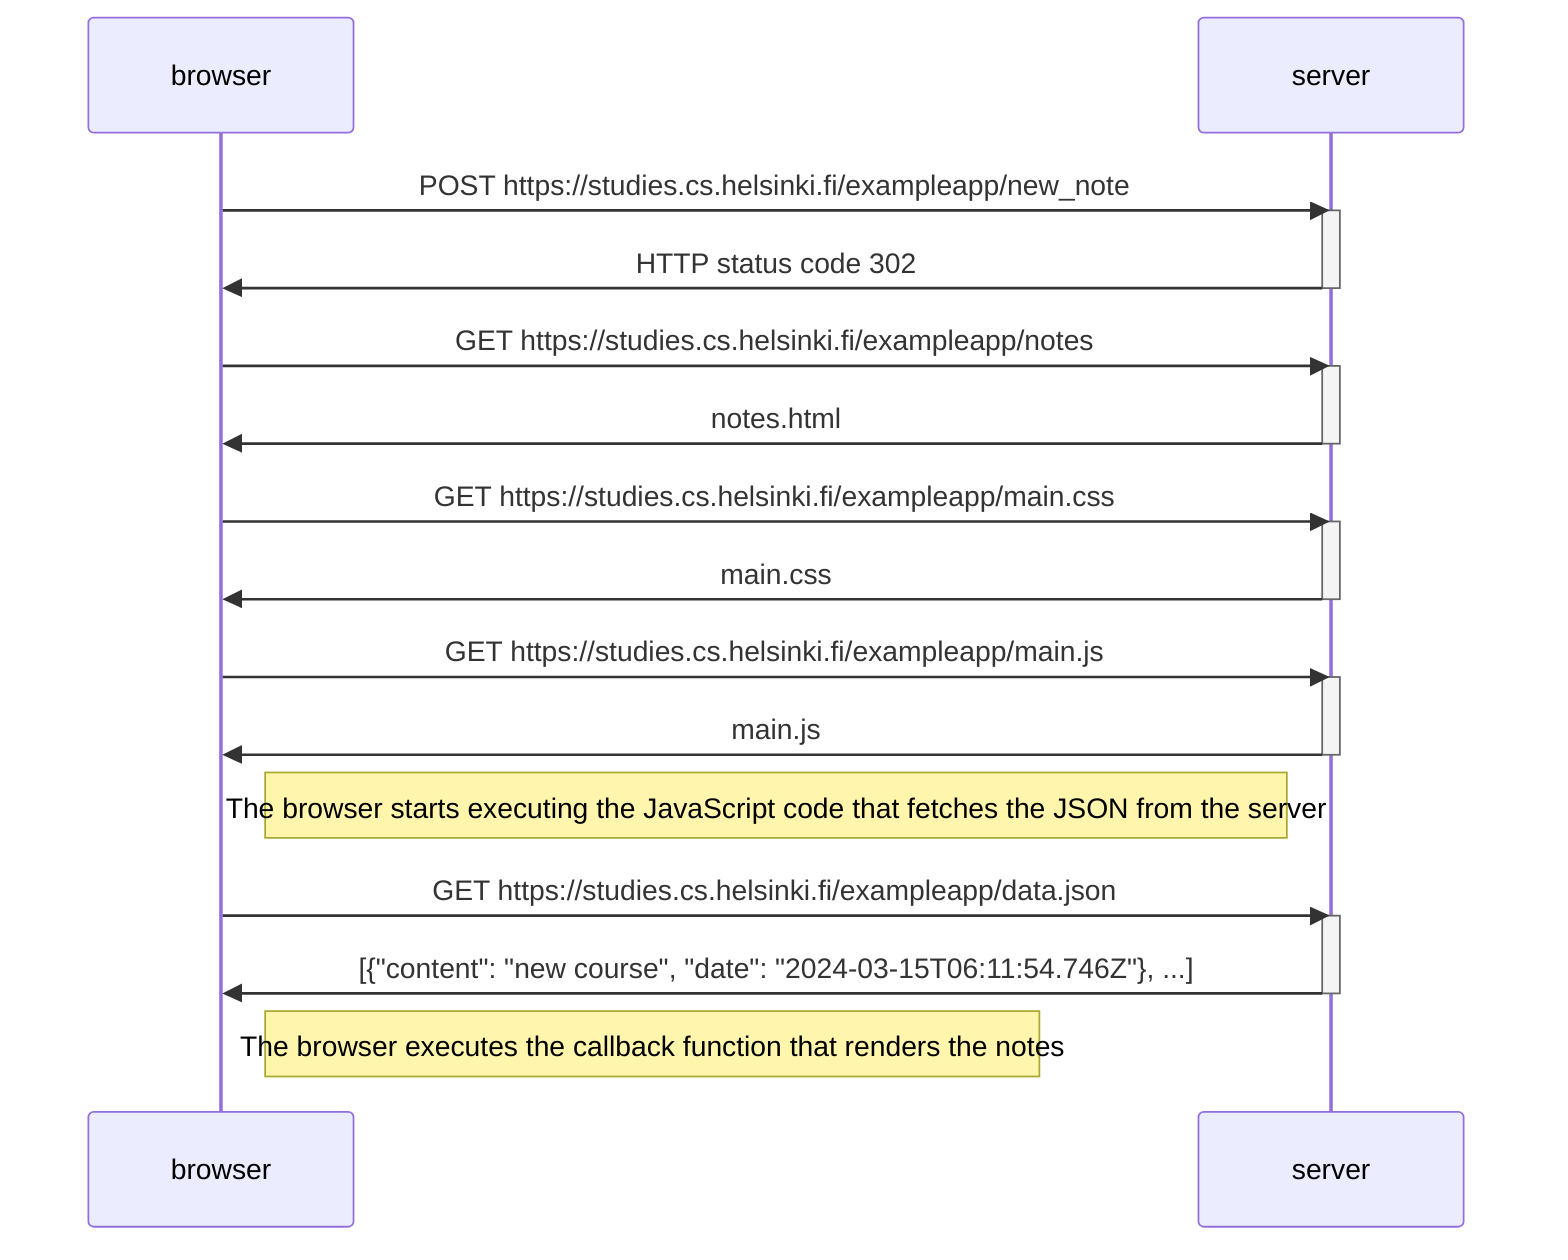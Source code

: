 sequenceDiagram
    participant browser
    participant server

    browser ->> server: POST https://studies.cs.helsinki.fi/exampleapp/new_note
    activate server
    server ->> browser: HTTP status code 302
    deactivate server

    browser ->> server: GET https://studies.cs.helsinki.fi/exampleapp/notes
    activate server
    server ->> browser: notes.html
    deactivate server

    browser ->> server: GET https://studies.cs.helsinki.fi/exampleapp/main.css
    activate server
    server ->> browser: main.css
    deactivate server

    browser ->> server: GET https://studies.cs.helsinki.fi/exampleapp/main.js
    activate server
    server ->> browser: main.js
    deactivate server

    note right of browser: The browser starts executing the JavaScript code that fetches the JSON from the server

    browser ->> server: GET https://studies.cs.helsinki.fi/exampleapp/data.json
    activate server
    server ->> browser: [{"content": "new course", "date": "2024-03-15T06:11:54.746Z"}, ...]
    deactivate server

    note right of browser: The browser executes the callback function that renders the notes